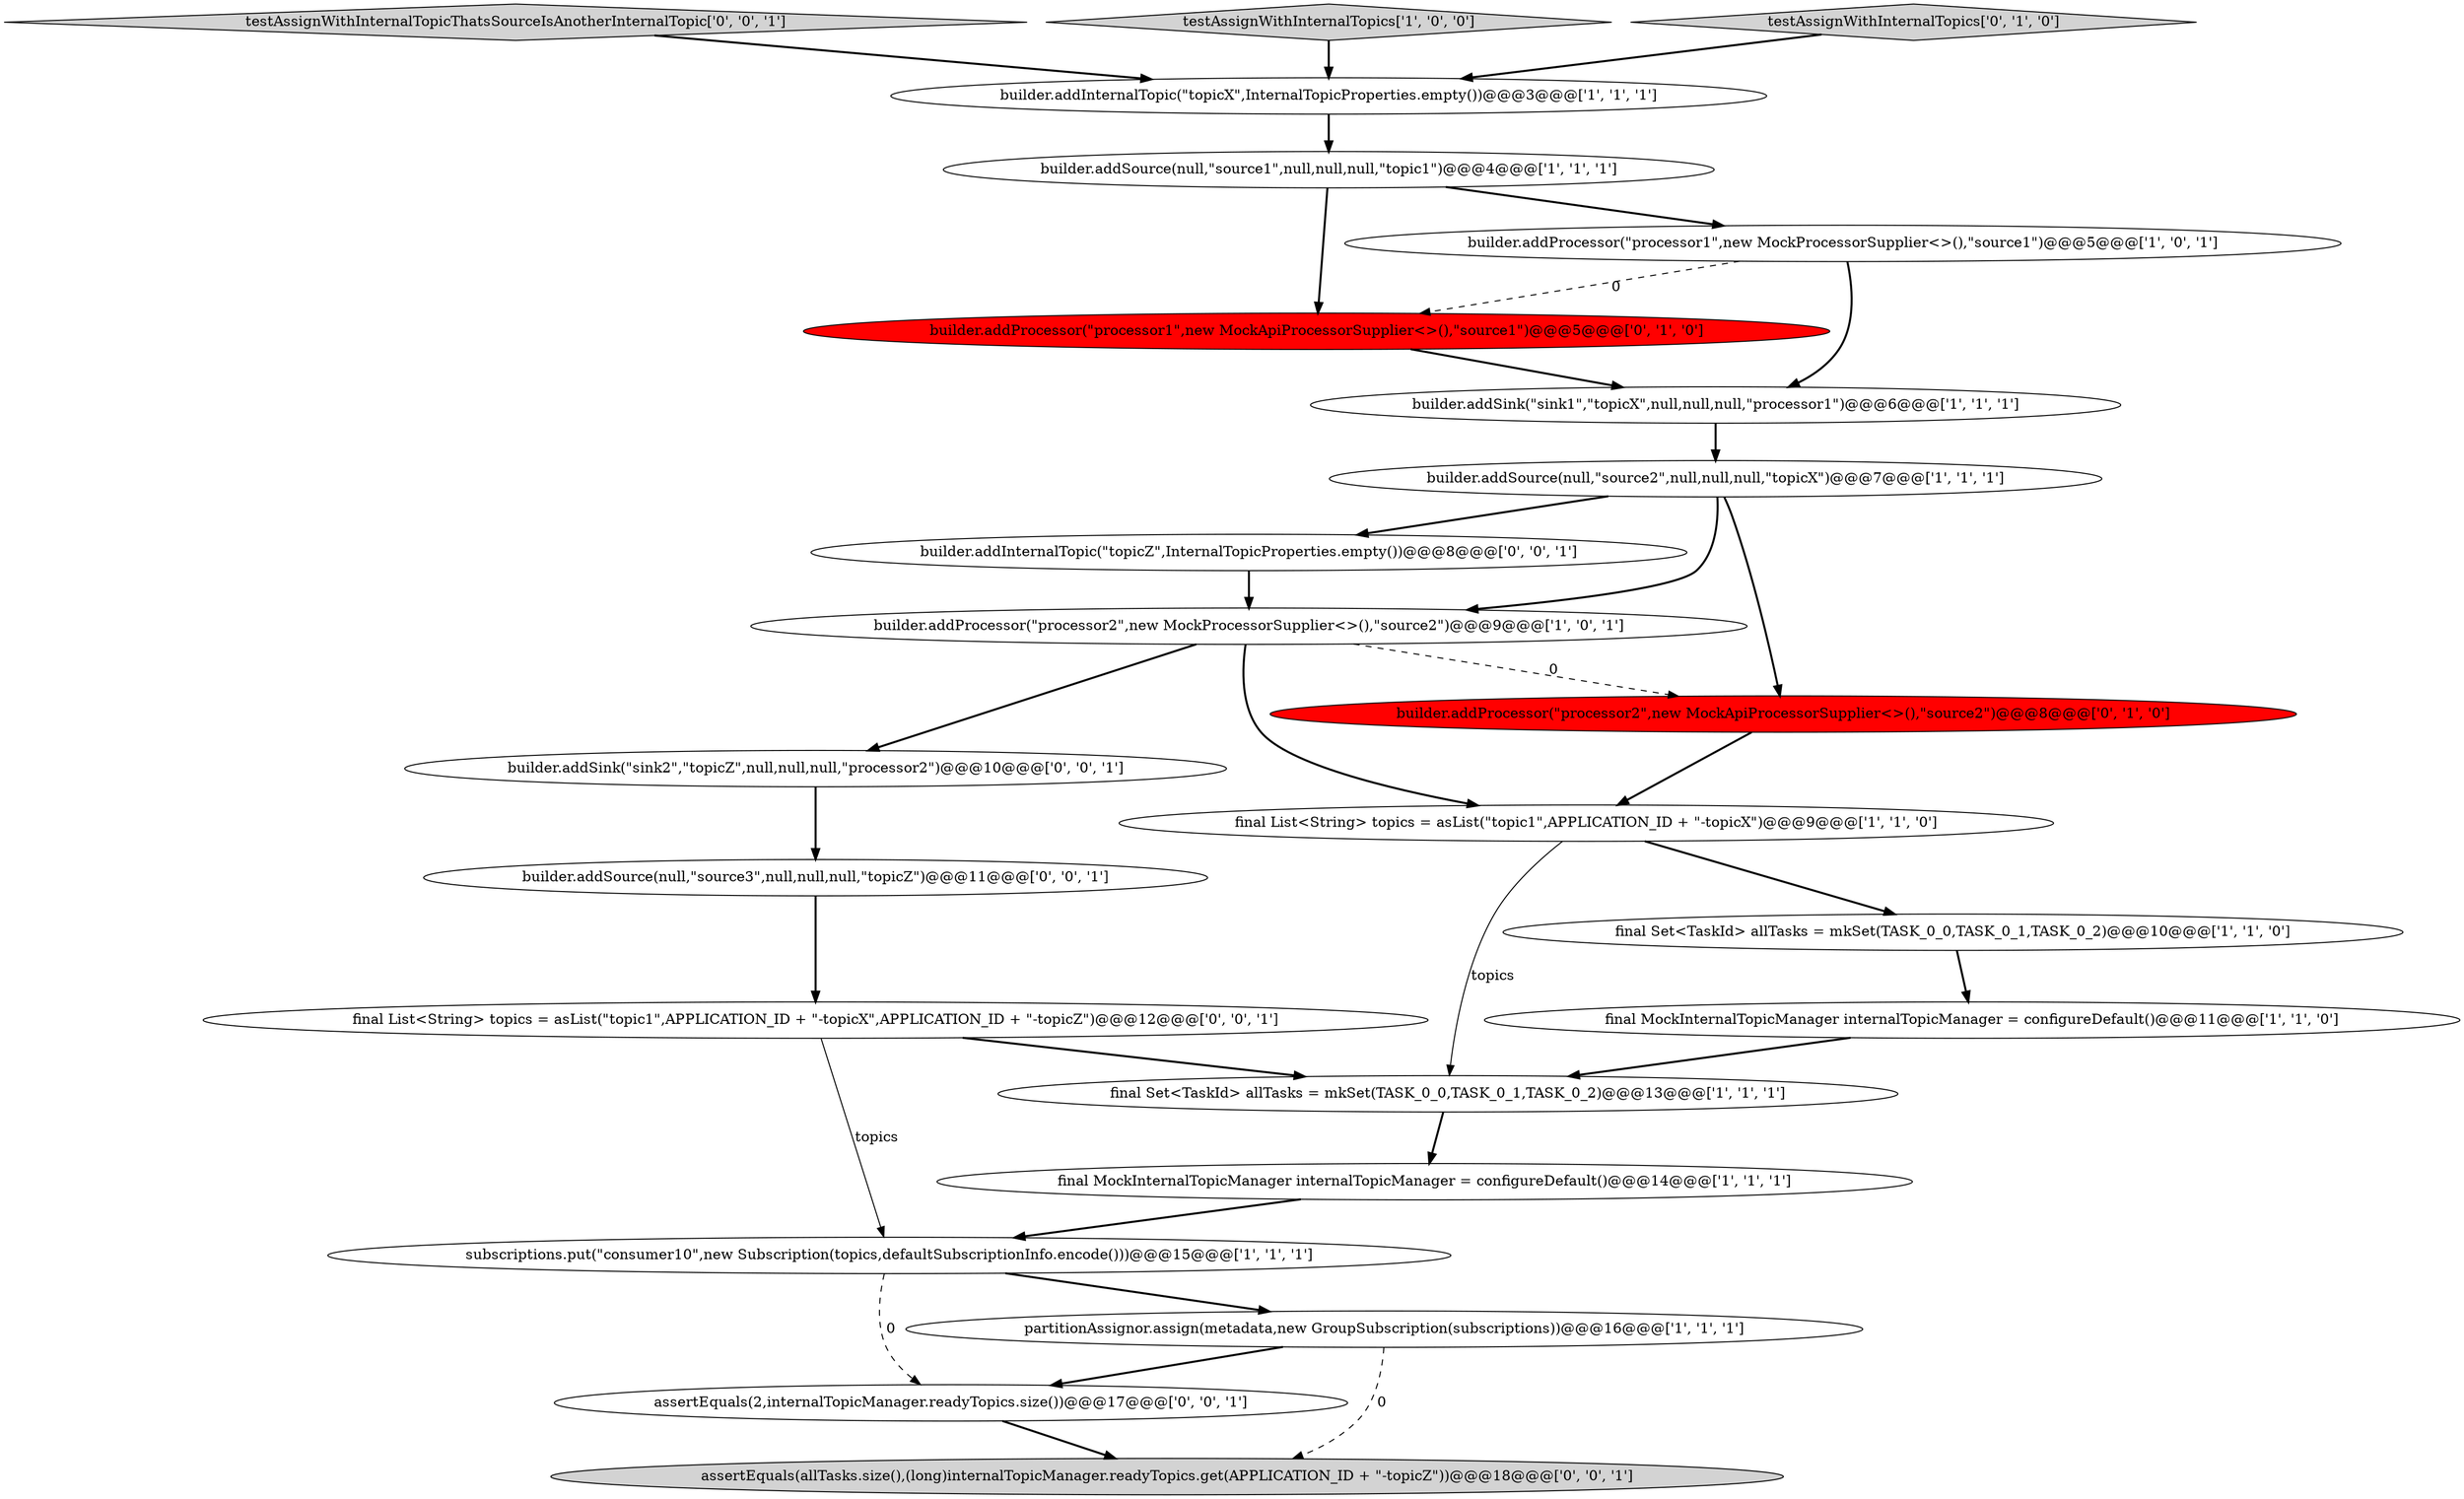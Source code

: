 digraph {
11 [style = filled, label = "final MockInternalTopicManager internalTopicManager = configureDefault()@@@14@@@['1', '1', '1']", fillcolor = white, shape = ellipse image = "AAA0AAABBB1BBB"];
22 [style = filled, label = "builder.addSource(null,\"source3\",null,null,null,\"topicZ\")@@@11@@@['0', '0', '1']", fillcolor = white, shape = ellipse image = "AAA0AAABBB3BBB"];
14 [style = filled, label = "builder.addProcessor(\"processor2\",new MockApiProcessorSupplier<>(),\"source2\")@@@8@@@['0', '1', '0']", fillcolor = red, shape = ellipse image = "AAA1AAABBB2BBB"];
19 [style = filled, label = "assertEquals(2,internalTopicManager.readyTopics.size())@@@17@@@['0', '0', '1']", fillcolor = white, shape = ellipse image = "AAA0AAABBB3BBB"];
12 [style = filled, label = "builder.addInternalTopic(\"topicX\",InternalTopicProperties.empty())@@@3@@@['1', '1', '1']", fillcolor = white, shape = ellipse image = "AAA0AAABBB1BBB"];
16 [style = filled, label = "builder.addProcessor(\"processor1\",new MockApiProcessorSupplier<>(),\"source1\")@@@5@@@['0', '1', '0']", fillcolor = red, shape = ellipse image = "AAA1AAABBB2BBB"];
10 [style = filled, label = "final MockInternalTopicManager internalTopicManager = configureDefault()@@@11@@@['1', '1', '0']", fillcolor = white, shape = ellipse image = "AAA0AAABBB1BBB"];
21 [style = filled, label = "builder.addInternalTopic(\"topicZ\",InternalTopicProperties.empty())@@@8@@@['0', '0', '1']", fillcolor = white, shape = ellipse image = "AAA0AAABBB3BBB"];
7 [style = filled, label = "builder.addProcessor(\"processor2\",new MockProcessorSupplier<>(),\"source2\")@@@9@@@['1', '0', '1']", fillcolor = white, shape = ellipse image = "AAA0AAABBB1BBB"];
18 [style = filled, label = "final List<String> topics = asList(\"topic1\",APPLICATION_ID + \"-topicX\",APPLICATION_ID + \"-topicZ\")@@@12@@@['0', '0', '1']", fillcolor = white, shape = ellipse image = "AAA0AAABBB3BBB"];
17 [style = filled, label = "builder.addSink(\"sink2\",\"topicZ\",null,null,null,\"processor2\")@@@10@@@['0', '0', '1']", fillcolor = white, shape = ellipse image = "AAA0AAABBB3BBB"];
5 [style = filled, label = "builder.addSource(null,\"source1\",null,null,null,\"topic1\")@@@4@@@['1', '1', '1']", fillcolor = white, shape = ellipse image = "AAA0AAABBB1BBB"];
13 [style = filled, label = "partitionAssignor.assign(metadata,new GroupSubscription(subscriptions))@@@16@@@['1', '1', '1']", fillcolor = white, shape = ellipse image = "AAA0AAABBB1BBB"];
6 [style = filled, label = "builder.addSink(\"sink1\",\"topicX\",null,null,null,\"processor1\")@@@6@@@['1', '1', '1']", fillcolor = white, shape = ellipse image = "AAA0AAABBB1BBB"];
1 [style = filled, label = "final Set<TaskId> allTasks = mkSet(TASK_0_0,TASK_0_1,TASK_0_2)@@@10@@@['1', '1', '0']", fillcolor = white, shape = ellipse image = "AAA0AAABBB1BBB"];
23 [style = filled, label = "testAssignWithInternalTopicThatsSourceIsAnotherInternalTopic['0', '0', '1']", fillcolor = lightgray, shape = diamond image = "AAA0AAABBB3BBB"];
4 [style = filled, label = "builder.addSource(null,\"source2\",null,null,null,\"topicX\")@@@7@@@['1', '1', '1']", fillcolor = white, shape = ellipse image = "AAA0AAABBB1BBB"];
0 [style = filled, label = "subscriptions.put(\"consumer10\",new Subscription(topics,defaultSubscriptionInfo.encode()))@@@15@@@['1', '1', '1']", fillcolor = white, shape = ellipse image = "AAA0AAABBB1BBB"];
2 [style = filled, label = "builder.addProcessor(\"processor1\",new MockProcessorSupplier<>(),\"source1\")@@@5@@@['1', '0', '1']", fillcolor = white, shape = ellipse image = "AAA0AAABBB1BBB"];
9 [style = filled, label = "testAssignWithInternalTopics['1', '0', '0']", fillcolor = lightgray, shape = diamond image = "AAA0AAABBB1BBB"];
8 [style = filled, label = "final List<String> topics = asList(\"topic1\",APPLICATION_ID + \"-topicX\")@@@9@@@['1', '1', '0']", fillcolor = white, shape = ellipse image = "AAA0AAABBB1BBB"];
3 [style = filled, label = "final Set<TaskId> allTasks = mkSet(TASK_0_0,TASK_0_1,TASK_0_2)@@@13@@@['1', '1', '1']", fillcolor = white, shape = ellipse image = "AAA0AAABBB1BBB"];
20 [style = filled, label = "assertEquals(allTasks.size(),(long)internalTopicManager.readyTopics.get(APPLICATION_ID + \"-topicZ\"))@@@18@@@['0', '0', '1']", fillcolor = lightgray, shape = ellipse image = "AAA0AAABBB3BBB"];
15 [style = filled, label = "testAssignWithInternalTopics['0', '1', '0']", fillcolor = lightgray, shape = diamond image = "AAA0AAABBB2BBB"];
18->3 [style = bold, label=""];
4->14 [style = bold, label=""];
7->17 [style = bold, label=""];
12->5 [style = bold, label=""];
0->13 [style = bold, label=""];
18->0 [style = solid, label="topics"];
2->6 [style = bold, label=""];
7->14 [style = dashed, label="0"];
0->19 [style = dashed, label="0"];
16->6 [style = bold, label=""];
19->20 [style = bold, label=""];
13->20 [style = dashed, label="0"];
3->11 [style = bold, label=""];
4->21 [style = bold, label=""];
10->3 [style = bold, label=""];
17->22 [style = bold, label=""];
7->8 [style = bold, label=""];
4->7 [style = bold, label=""];
5->16 [style = bold, label=""];
8->1 [style = bold, label=""];
6->4 [style = bold, label=""];
5->2 [style = bold, label=""];
13->19 [style = bold, label=""];
11->0 [style = bold, label=""];
22->18 [style = bold, label=""];
2->16 [style = dashed, label="0"];
8->3 [style = solid, label="topics"];
21->7 [style = bold, label=""];
23->12 [style = bold, label=""];
14->8 [style = bold, label=""];
15->12 [style = bold, label=""];
9->12 [style = bold, label=""];
1->10 [style = bold, label=""];
}
